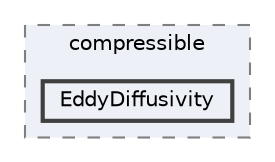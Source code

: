 digraph "src/TurbulenceModels/compressible/EddyDiffusivity"
{
 // LATEX_PDF_SIZE
  bgcolor="transparent";
  edge [fontname=Helvetica,fontsize=10,labelfontname=Helvetica,labelfontsize=10];
  node [fontname=Helvetica,fontsize=10,shape=box,height=0.2,width=0.4];
  compound=true
  subgraph clusterdir_7904bc8e3270082a35070ba525b2d08a {
    graph [ bgcolor="#edf0f7", pencolor="grey50", label="compressible", fontname=Helvetica,fontsize=10 style="filled,dashed", URL="dir_7904bc8e3270082a35070ba525b2d08a.html",tooltip=""]
  dir_eefe9b45ed0f2bb614068d4eb0645118 [label="EddyDiffusivity", fillcolor="#edf0f7", color="grey25", style="filled,bold", URL="dir_eefe9b45ed0f2bb614068d4eb0645118.html",tooltip=""];
  }
}
